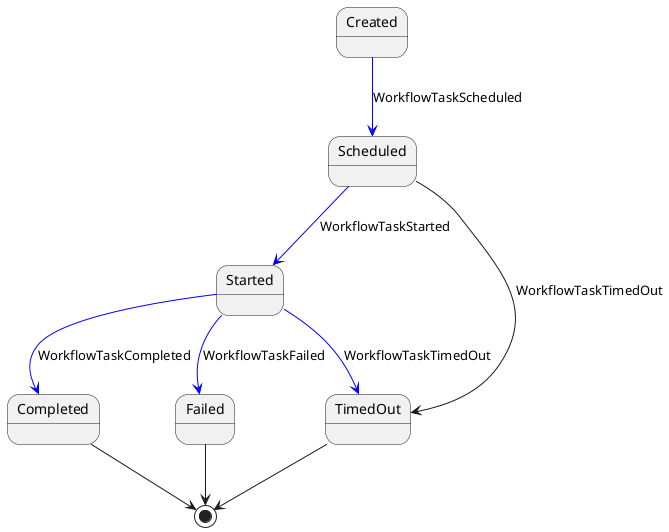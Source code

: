 @startuml
Created -[#blue]-> Scheduled: WorkflowTaskScheduled
Scheduled -[#blue]-> Started: WorkflowTaskStarted
Scheduled --> TimedOut: WorkflowTaskTimedOut
Started -[#blue]-> Completed: WorkflowTaskCompleted
Started -[#blue]-> Failed: WorkflowTaskFailed
Started -[#blue]-> TimedOut: WorkflowTaskTimedOut
TimedOut --> [*]
Completed --> [*]
Failed --> [*]
@enduml